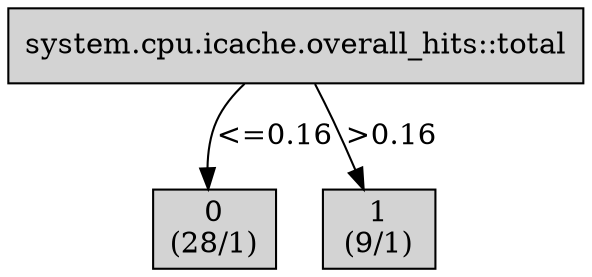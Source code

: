 digraph ID3_Tree {
"0" [shape=box, style=filled, label="system.cpu.icache.overall_hits::total
", weight=1]
"1" [shape=box, style=filled, label="0
(28/1)
", weight=2]
0 -> 1 [ label = "<=0.16"];
"2" [shape=box, style=filled, label="1
(9/1)
", weight=2]
0 -> 2 [ label = ">0.16"];
{rank=same; 0;};
{rank=same; 1;2;};
}